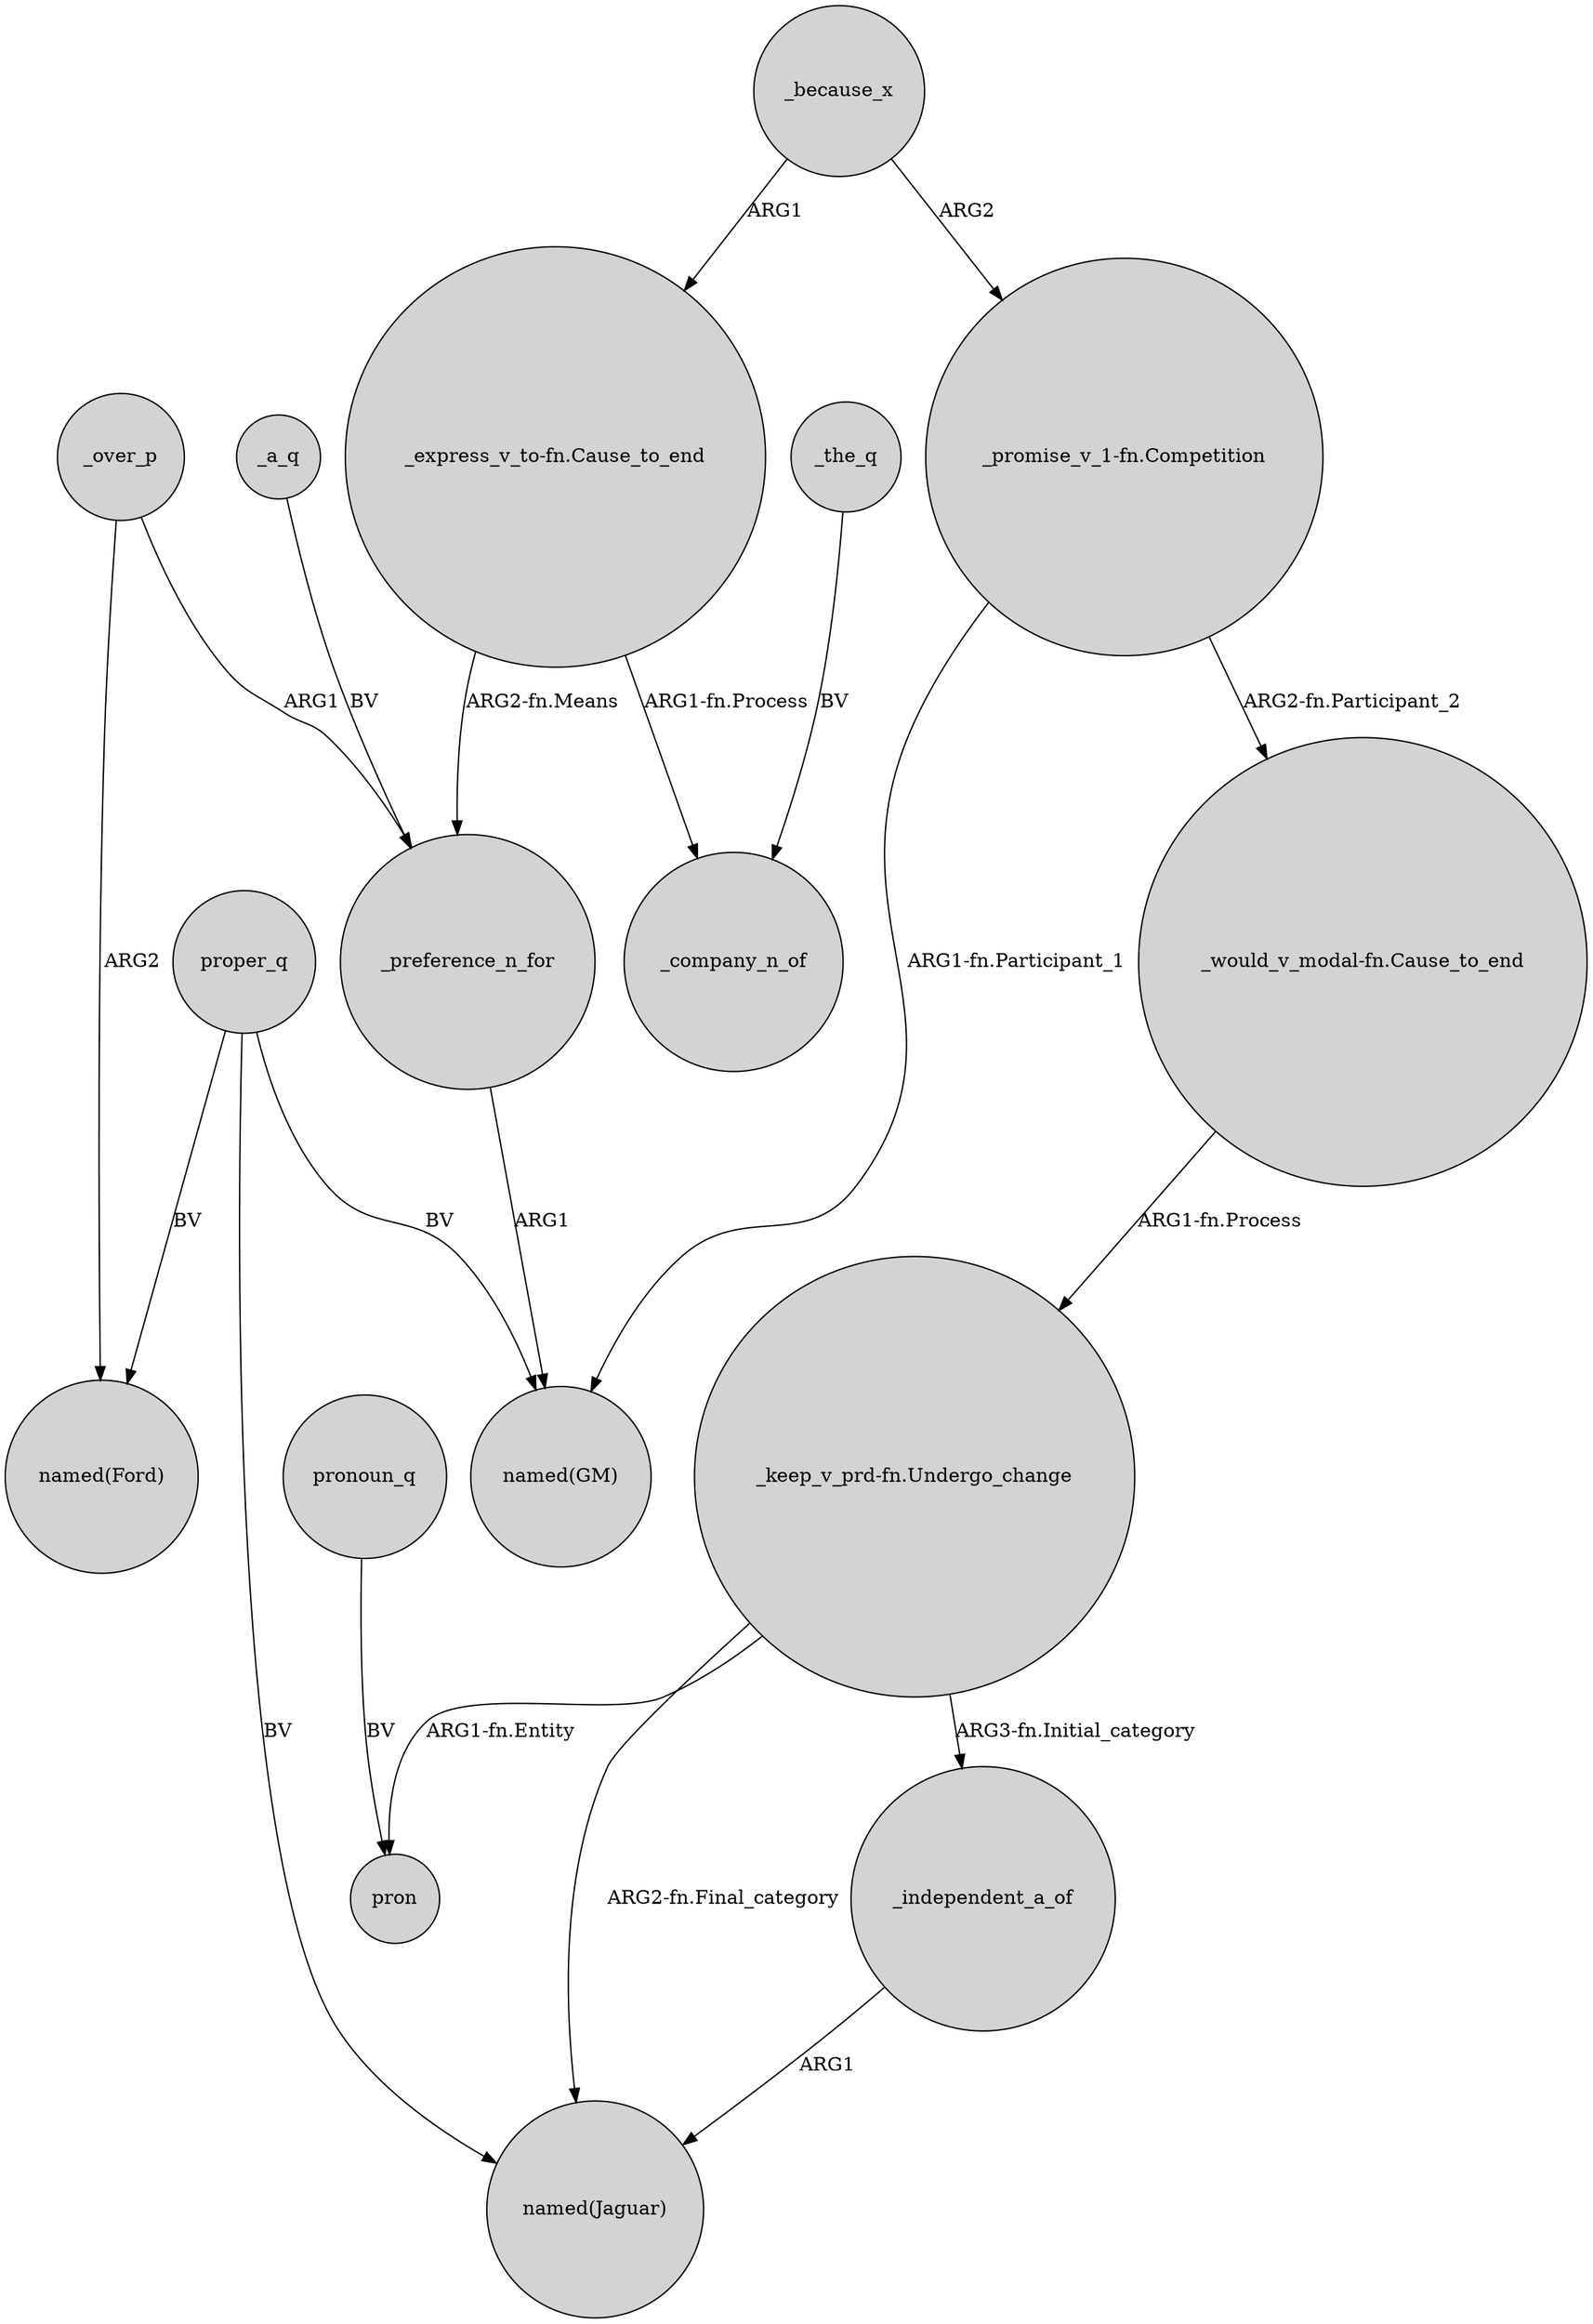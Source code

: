 digraph {
	node [shape=circle style=filled]
	"_keep_v_prd-fn.Undergo_change" -> pron [label="ARG1-fn.Entity"]
	proper_q -> "named(Ford)" [label=BV]
	"_keep_v_prd-fn.Undergo_change" -> "named(Jaguar)" [label="ARG2-fn.Final_category"]
	proper_q -> "named(GM)" [label=BV]
	"_would_v_modal-fn.Cause_to_end" -> "_keep_v_prd-fn.Undergo_change" [label="ARG1-fn.Process"]
	_because_x -> "_express_v_to-fn.Cause_to_end" [label=ARG1]
	"_keep_v_prd-fn.Undergo_change" -> _independent_a_of [label="ARG3-fn.Initial_category"]
	pronoun_q -> pron [label=BV]
	"_promise_v_1-fn.Competition" -> "named(GM)" [label="ARG1-fn.Participant_1"]
	_over_p -> _preference_n_for [label=ARG1]
	proper_q -> "named(Jaguar)" [label=BV]
	"_express_v_to-fn.Cause_to_end" -> _company_n_of [label="ARG1-fn.Process"]
	"_promise_v_1-fn.Competition" -> "_would_v_modal-fn.Cause_to_end" [label="ARG2-fn.Participant_2"]
	"_express_v_to-fn.Cause_to_end" -> _preference_n_for [label="ARG2-fn.Means"]
	_over_p -> "named(Ford)" [label=ARG2]
	_preference_n_for -> "named(GM)" [label=ARG1]
	_a_q -> _preference_n_for [label=BV]
	_because_x -> "_promise_v_1-fn.Competition" [label=ARG2]
	_independent_a_of -> "named(Jaguar)" [label=ARG1]
	_the_q -> _company_n_of [label=BV]
}
